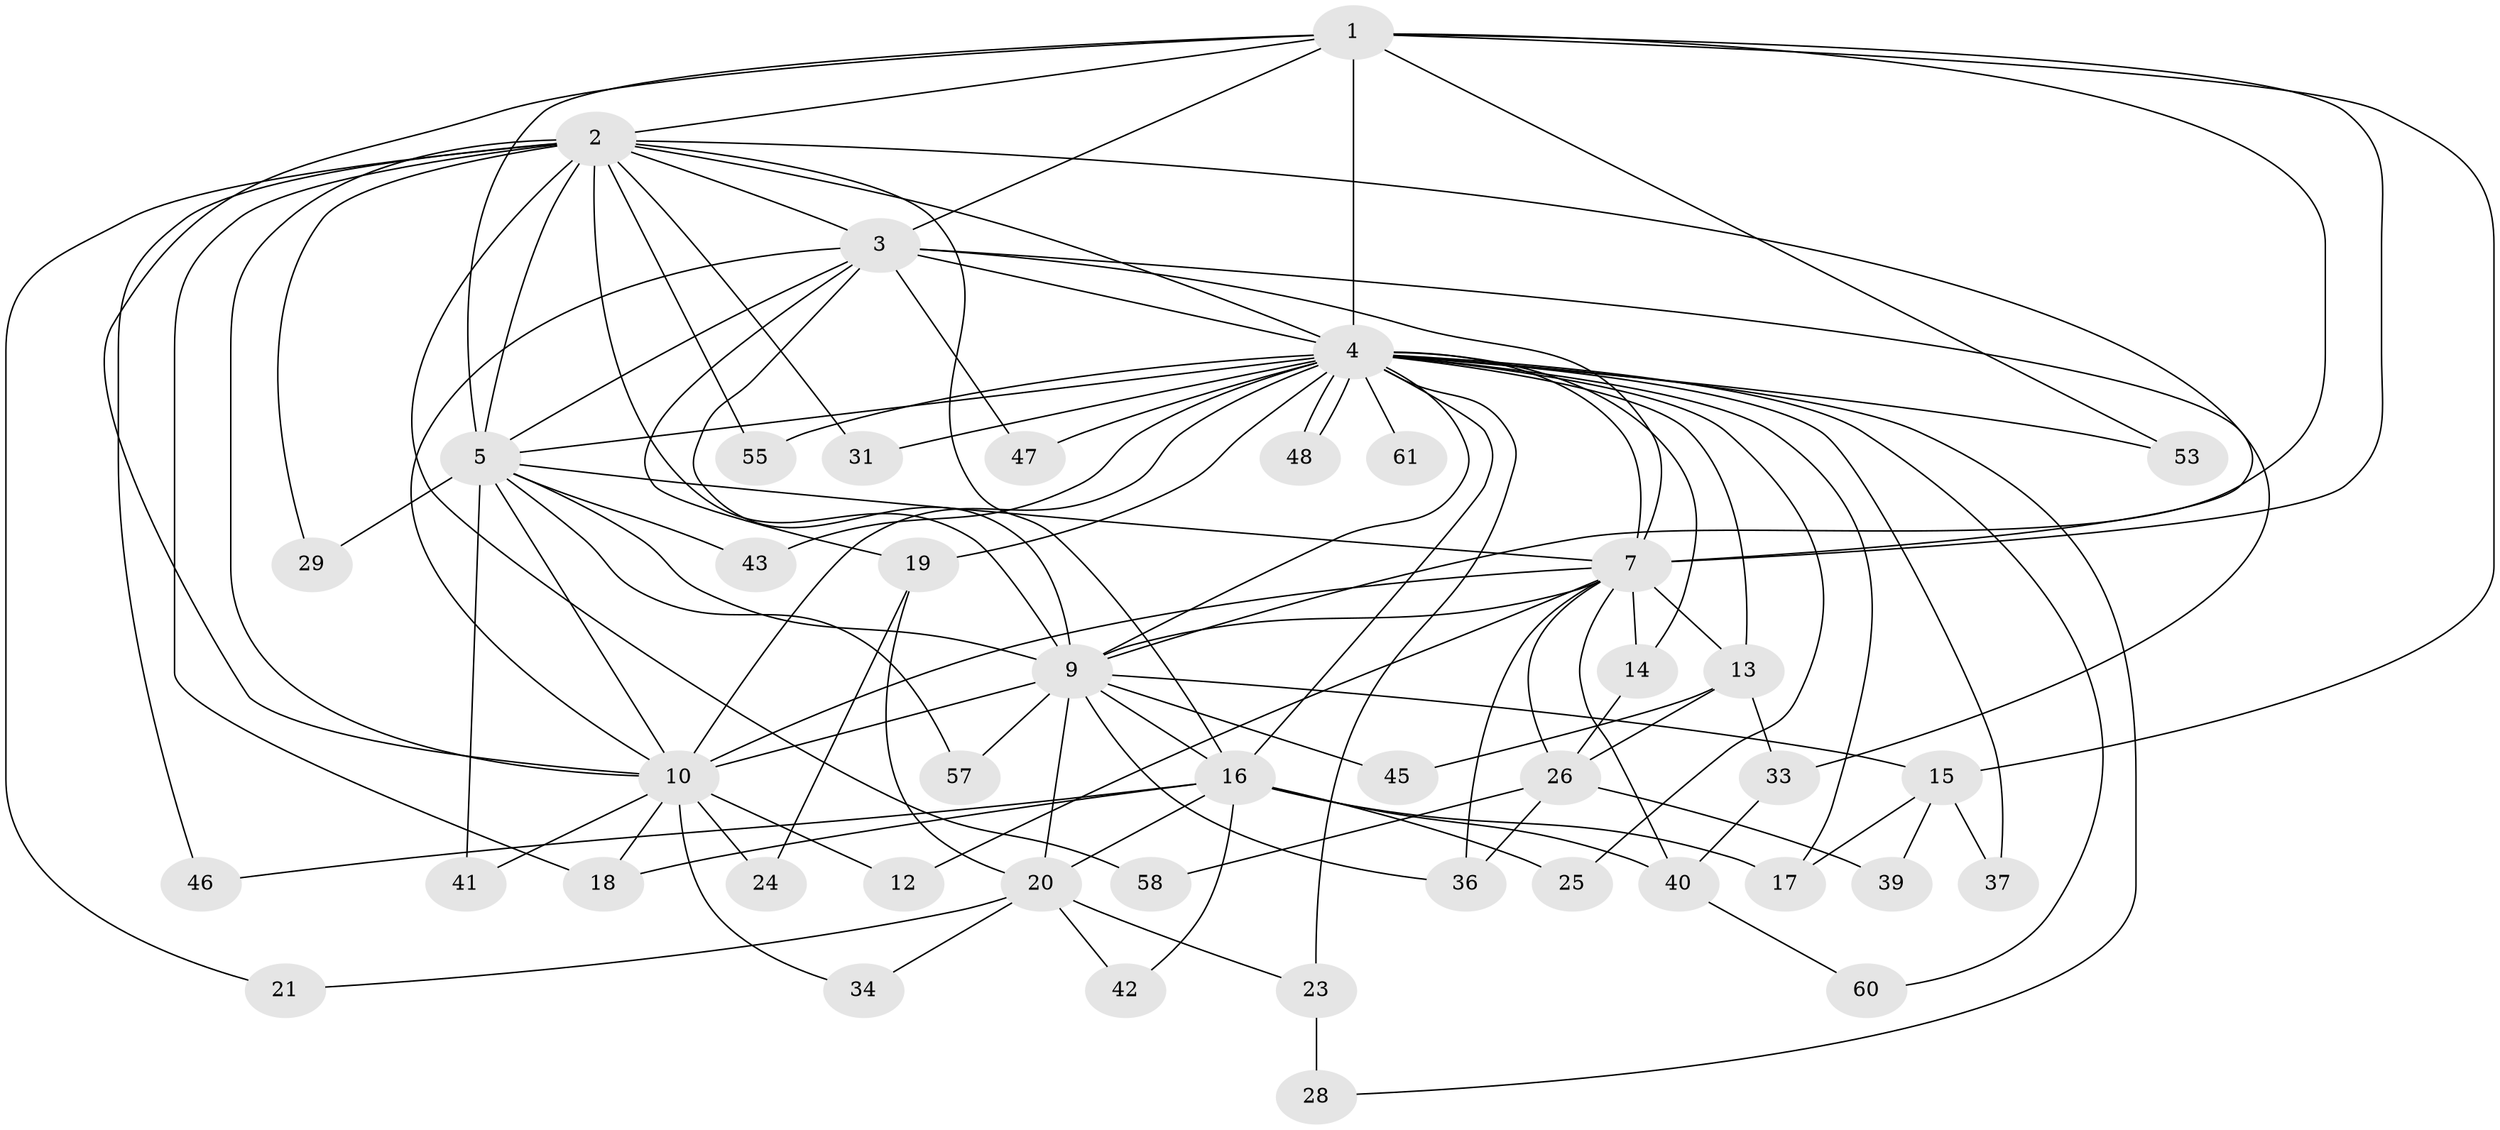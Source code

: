 // Generated by graph-tools (version 1.1) at 2025/51/02/27/25 19:51:43]
// undirected, 44 vertices, 106 edges
graph export_dot {
graph [start="1"]
  node [color=gray90,style=filled];
  1 [super="+54"];
  2 [super="+11"];
  3 [super="+30"];
  4 [super="+8"];
  5 [super="+6"];
  7 [super="+59"];
  9 [super="+49"];
  10 [super="+51"];
  12;
  13 [super="+52"];
  14 [super="+56"];
  15 [super="+32"];
  16 [super="+27"];
  17;
  18 [super="+44"];
  19;
  20 [super="+22"];
  21;
  23;
  24;
  25;
  26;
  28 [super="+35"];
  29;
  31;
  33;
  34;
  36 [super="+38"];
  37;
  39;
  40 [super="+50"];
  41;
  42;
  43;
  45;
  46;
  47;
  48;
  53;
  55;
  57;
  58;
  60;
  61;
  1 -- 2 [weight=2];
  1 -- 3;
  1 -- 4 [weight=3];
  1 -- 5 [weight=2];
  1 -- 7;
  1 -- 9;
  1 -- 10;
  1 -- 15;
  1 -- 53;
  2 -- 3;
  2 -- 4 [weight=2];
  2 -- 5 [weight=2];
  2 -- 7;
  2 -- 9;
  2 -- 10;
  2 -- 16;
  2 -- 18;
  2 -- 21;
  2 -- 29;
  2 -- 55;
  2 -- 58;
  2 -- 46;
  2 -- 31;
  3 -- 4 [weight=2];
  3 -- 5 [weight=2];
  3 -- 7 [weight=2];
  3 -- 9;
  3 -- 10;
  3 -- 19;
  3 -- 33;
  3 -- 47;
  4 -- 5 [weight=4];
  4 -- 7 [weight=3];
  4 -- 9 [weight=2];
  4 -- 10 [weight=3];
  4 -- 13;
  4 -- 16;
  4 -- 19;
  4 -- 23;
  4 -- 25;
  4 -- 28;
  4 -- 48;
  4 -- 48;
  4 -- 53;
  4 -- 60;
  4 -- 61 [weight=2];
  4 -- 14;
  4 -- 17;
  4 -- 31;
  4 -- 37;
  4 -- 43;
  4 -- 47;
  4 -- 55;
  5 -- 7 [weight=2];
  5 -- 9 [weight=2];
  5 -- 10 [weight=2];
  5 -- 57;
  5 -- 41;
  5 -- 43;
  5 -- 29;
  7 -- 9;
  7 -- 10;
  7 -- 12;
  7 -- 13;
  7 -- 14;
  7 -- 26;
  7 -- 36;
  7 -- 40;
  9 -- 10;
  9 -- 15;
  9 -- 20;
  9 -- 36;
  9 -- 45;
  9 -- 57;
  9 -- 16;
  10 -- 12;
  10 -- 24;
  10 -- 34;
  10 -- 41;
  10 -- 18;
  13 -- 26;
  13 -- 33;
  13 -- 45 [weight=2];
  14 -- 26;
  15 -- 37;
  15 -- 39;
  15 -- 17;
  16 -- 17;
  16 -- 18;
  16 -- 20;
  16 -- 25;
  16 -- 40;
  16 -- 42;
  16 -- 46;
  19 -- 24;
  19 -- 20;
  20 -- 21;
  20 -- 23;
  20 -- 42;
  20 -- 34;
  23 -- 28 [weight=2];
  26 -- 39;
  26 -- 58;
  26 -- 36;
  33 -- 40;
  40 -- 60;
}
